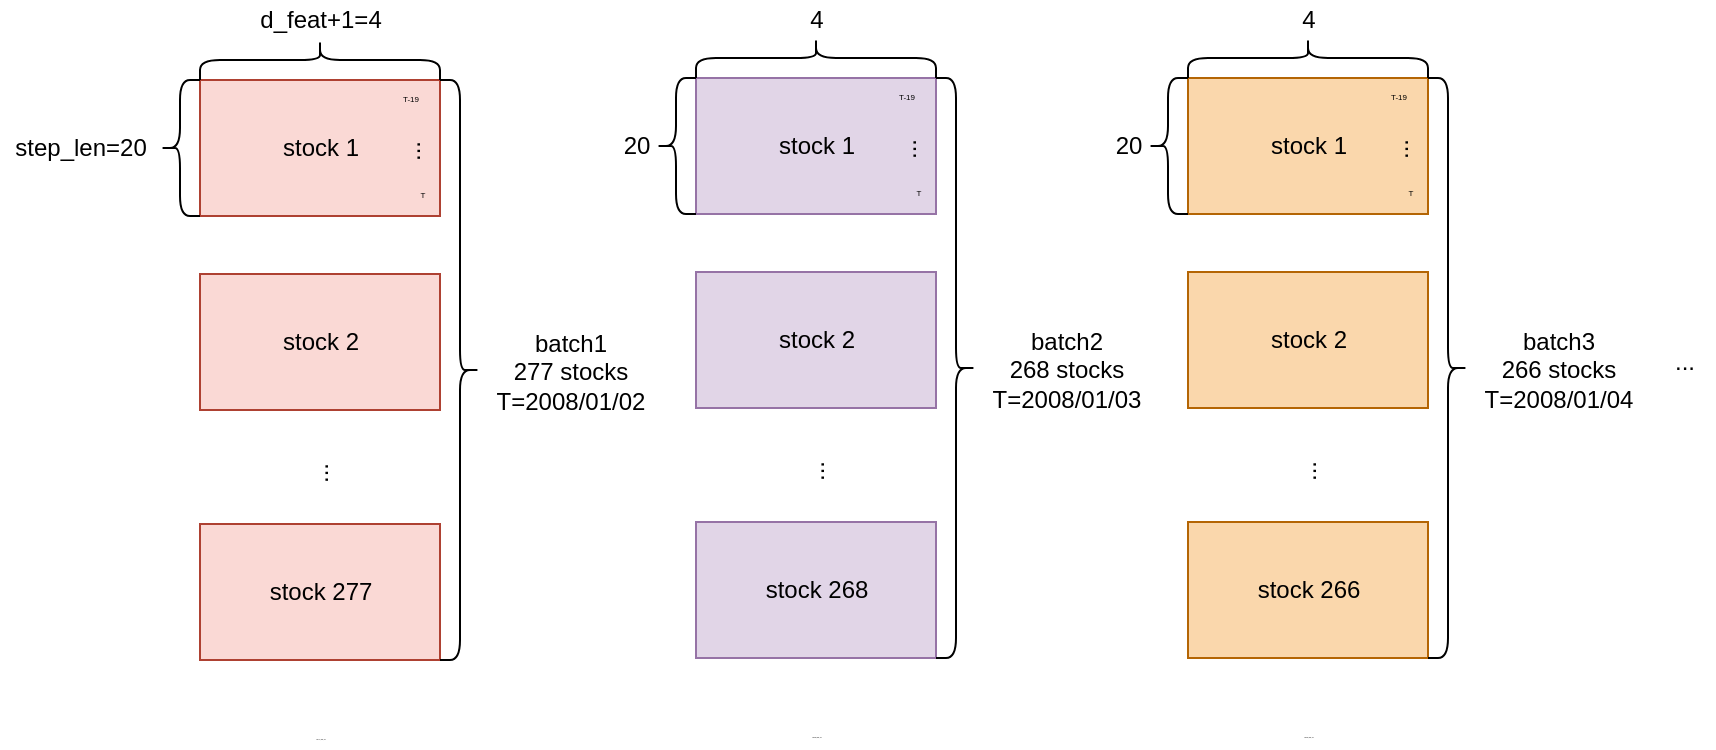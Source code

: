<mxfile version="14.0.4" type="github">
  <diagram id="UNmK7n31j6BsBcdP9gkj" name="Page-1">
    <mxGraphModel dx="1490" dy="579" grid="0" gridSize="10" guides="1" tooltips="1" connect="1" arrows="1" fold="1" page="0" pageScale="1" pageWidth="827" pageHeight="1169" math="0" shadow="0">
      <root>
        <mxCell id="0" />
        <mxCell id="1" parent="0" />
        <mxCell id="sodSNDlYpSFI1k9hjGXv-63" value="" style="rounded=0;whiteSpace=wrap;html=1;fillColor=#fad9d5;strokeColor=#ae4132;fontFamily=Helvetica;" vertex="1" parent="1">
          <mxGeometry x="37" y="442" width="120" height="68" as="geometry" />
        </mxCell>
        <mxCell id="sodSNDlYpSFI1k9hjGXv-62" value="" style="rounded=0;whiteSpace=wrap;html=1;fillColor=#fad9d5;strokeColor=#ae4132;fontFamily=Helvetica;" vertex="1" parent="1">
          <mxGeometry x="37" y="317" width="120" height="68" as="geometry" />
        </mxCell>
        <mxCell id="sodSNDlYpSFI1k9hjGXv-1" value="" style="rounded=0;whiteSpace=wrap;html=1;fillColor=#fad9d5;strokeColor=#ae4132;fontFamily=Helvetica;" vertex="1" parent="1">
          <mxGeometry x="37" y="220" width="120" height="68" as="geometry" />
        </mxCell>
        <mxCell id="sodSNDlYpSFI1k9hjGXv-5" value="..." style="text;html=1;resizable=0;autosize=1;align=center;verticalAlign=middle;points=[];fillColor=none;strokeColor=none;rounded=0;horizontal=0;fontFamily=Helvetica;" vertex="1" parent="1">
          <mxGeometry x="82" y="407" width="30" height="20" as="geometry" />
        </mxCell>
        <mxCell id="sodSNDlYpSFI1k9hjGXv-10" value="" style="shape=curlyBracket;whiteSpace=wrap;html=1;rounded=1;fontFamily=Helvetica;" vertex="1" parent="1">
          <mxGeometry x="17" y="220" width="20" height="68" as="geometry" />
        </mxCell>
        <mxCell id="sodSNDlYpSFI1k9hjGXv-11" value="" style="shape=curlyBracket;whiteSpace=wrap;html=1;rounded=1;direction=south;fontFamily=Helvetica;" vertex="1" parent="1">
          <mxGeometry x="37" y="200" width="120" height="20" as="geometry" />
        </mxCell>
        <mxCell id="sodSNDlYpSFI1k9hjGXv-12" value="d_feat+1=4" style="text;html=1;resizable=0;autosize=1;align=center;verticalAlign=middle;points=[];fillColor=none;strokeColor=none;rounded=0;fontFamily=Helvetica;" vertex="1" parent="1">
          <mxGeometry x="57" y="180" width="80" height="20" as="geometry" />
        </mxCell>
        <mxCell id="sodSNDlYpSFI1k9hjGXv-13" value="step_len=20" style="text;html=1;resizable=0;autosize=1;align=center;verticalAlign=middle;points=[];fillColor=none;strokeColor=none;rounded=0;fontFamily=Helvetica;" vertex="1" parent="1">
          <mxGeometry x="-63" y="244" width="80" height="20" as="geometry" />
        </mxCell>
        <mxCell id="sodSNDlYpSFI1k9hjGXv-14" value="stock 1" style="text;html=1;resizable=0;autosize=1;align=center;verticalAlign=middle;points=[];fillColor=none;strokeColor=none;rounded=0;fontFamily=Helvetica;" vertex="1" parent="1">
          <mxGeometry x="72" y="244" width="50" height="20" as="geometry" />
        </mxCell>
        <mxCell id="sodSNDlYpSFI1k9hjGXv-15" value="stock 2" style="text;html=1;resizable=0;autosize=1;align=center;verticalAlign=middle;points=[];fillColor=none;strokeColor=none;rounded=0;fontFamily=Helvetica;" vertex="1" parent="1">
          <mxGeometry x="72" y="341" width="50" height="20" as="geometry" />
        </mxCell>
        <mxCell id="sodSNDlYpSFI1k9hjGXv-16" value="stock 277" style="text;html=1;resizable=0;autosize=1;align=center;verticalAlign=middle;points=[];fillColor=none;strokeColor=none;rounded=0;fontFamily=Helvetica;" vertex="1" parent="1">
          <mxGeometry x="62" y="466" width="70" height="20" as="geometry" />
        </mxCell>
        <mxCell id="sodSNDlYpSFI1k9hjGXv-17" value="" style="shape=curlyBracket;whiteSpace=wrap;html=1;rounded=1;fontFamily=Helvetica;direction=west;" vertex="1" parent="1">
          <mxGeometry x="157" y="220" width="20" height="290" as="geometry" />
        </mxCell>
        <mxCell id="sodSNDlYpSFI1k9hjGXv-18" value="batch1&lt;br&gt;277 stocks&lt;br&gt;T=2008/01/02" style="text;html=1;resizable=0;autosize=1;align=center;verticalAlign=middle;points=[];fillColor=none;strokeColor=none;rounded=0;fontFamily=Helvetica;" vertex="1" parent="1">
          <mxGeometry x="177" y="341" width="90" height="50" as="geometry" />
        </mxCell>
        <mxCell id="sodSNDlYpSFI1k9hjGXv-21" value="T" style="text;html=1;resizable=0;autosize=1;align=center;verticalAlign=middle;points=[];fillColor=none;strokeColor=none;rounded=0;fontFamily=Helvetica;fontSize=4;" vertex="1" parent="1">
          <mxGeometry x="138" y="268" width="20" height="20" as="geometry" />
        </mxCell>
        <mxCell id="sodSNDlYpSFI1k9hjGXv-22" value="T-19" style="text;html=1;resizable=0;autosize=1;align=center;verticalAlign=middle;points=[];fillColor=none;strokeColor=none;rounded=0;fontFamily=Helvetica;fontSize=4;" vertex="1" parent="1">
          <mxGeometry x="127" y="220" width="30" height="20" as="geometry" />
        </mxCell>
        <mxCell id="sodSNDlYpSFI1k9hjGXv-23" value="..." style="text;html=1;resizable=0;autosize=1;align=center;verticalAlign=middle;points=[];fillColor=none;strokeColor=none;rounded=0;horizontal=0;fontFamily=Helvetica;" vertex="1" parent="1">
          <mxGeometry x="128" y="246" width="30" height="20" as="geometry" />
        </mxCell>
        <mxCell id="sodSNDlYpSFI1k9hjGXv-58" value="[277,20,4]" style="text;html=1;resizable=0;autosize=1;align=center;verticalAlign=middle;points=[];fillColor=none;strokeColor=none;rounded=0;fontFamily=Helvetica;fontSize=1;" vertex="1" parent="1">
          <mxGeometry x="67" y="544" width="60" height="10" as="geometry" />
        </mxCell>
        <mxCell id="sodSNDlYpSFI1k9hjGXv-64" value="" style="rounded=0;whiteSpace=wrap;html=1;fillColor=#e1d5e7;strokeColor=#9673a6;fontFamily=Helvetica;" vertex="1" parent="1">
          <mxGeometry x="285" y="441" width="120" height="68" as="geometry" />
        </mxCell>
        <mxCell id="sodSNDlYpSFI1k9hjGXv-65" value="" style="rounded=0;whiteSpace=wrap;html=1;fillColor=#e1d5e7;strokeColor=#9673a6;fontFamily=Helvetica;" vertex="1" parent="1">
          <mxGeometry x="285" y="316" width="120" height="68" as="geometry" />
        </mxCell>
        <mxCell id="sodSNDlYpSFI1k9hjGXv-66" value="" style="rounded=0;whiteSpace=wrap;html=1;fillColor=#e1d5e7;strokeColor=#9673a6;fontFamily=Helvetica;" vertex="1" parent="1">
          <mxGeometry x="285" y="219" width="120" height="68" as="geometry" />
        </mxCell>
        <mxCell id="sodSNDlYpSFI1k9hjGXv-67" value="..." style="text;html=1;resizable=0;autosize=1;align=center;verticalAlign=middle;points=[];fillColor=none;strokeColor=none;rounded=0;horizontal=0;fontFamily=Helvetica;" vertex="1" parent="1">
          <mxGeometry x="330" y="406" width="30" height="20" as="geometry" />
        </mxCell>
        <mxCell id="sodSNDlYpSFI1k9hjGXv-68" value="" style="shape=curlyBracket;whiteSpace=wrap;html=1;rounded=1;fontFamily=Helvetica;" vertex="1" parent="1">
          <mxGeometry x="265" y="219" width="20" height="68" as="geometry" />
        </mxCell>
        <mxCell id="sodSNDlYpSFI1k9hjGXv-69" value="" style="shape=curlyBracket;whiteSpace=wrap;html=1;rounded=1;direction=south;fontFamily=Helvetica;" vertex="1" parent="1">
          <mxGeometry x="285" y="199" width="120" height="20" as="geometry" />
        </mxCell>
        <mxCell id="sodSNDlYpSFI1k9hjGXv-70" value="4" style="text;html=1;resizable=0;autosize=1;align=center;verticalAlign=middle;points=[];fillColor=none;strokeColor=none;rounded=0;fontFamily=Helvetica;" vertex="1" parent="1">
          <mxGeometry x="335" y="180" width="20" height="20" as="geometry" />
        </mxCell>
        <mxCell id="sodSNDlYpSFI1k9hjGXv-71" value="20" style="text;html=1;resizable=0;autosize=1;align=center;verticalAlign=middle;points=[];fillColor=none;strokeColor=none;rounded=0;fontFamily=Helvetica;" vertex="1" parent="1">
          <mxGeometry x="240" y="243" width="30" height="20" as="geometry" />
        </mxCell>
        <mxCell id="sodSNDlYpSFI1k9hjGXv-72" value="stock 1" style="text;html=1;resizable=0;autosize=1;align=center;verticalAlign=middle;points=[];fillColor=none;strokeColor=none;rounded=0;fontFamily=Helvetica;" vertex="1" parent="1">
          <mxGeometry x="320" y="243" width="50" height="20" as="geometry" />
        </mxCell>
        <mxCell id="sodSNDlYpSFI1k9hjGXv-73" value="stock 2" style="text;html=1;resizable=0;autosize=1;align=center;verticalAlign=middle;points=[];fillColor=none;strokeColor=none;rounded=0;fontFamily=Helvetica;" vertex="1" parent="1">
          <mxGeometry x="320" y="340" width="50" height="20" as="geometry" />
        </mxCell>
        <mxCell id="sodSNDlYpSFI1k9hjGXv-74" value="stock 268" style="text;html=1;resizable=0;autosize=1;align=center;verticalAlign=middle;points=[];fillColor=none;strokeColor=none;rounded=0;fontFamily=Helvetica;" vertex="1" parent="1">
          <mxGeometry x="310" y="465" width="70" height="20" as="geometry" />
        </mxCell>
        <mxCell id="sodSNDlYpSFI1k9hjGXv-75" value="" style="shape=curlyBracket;whiteSpace=wrap;html=1;rounded=1;fontFamily=Helvetica;direction=west;" vertex="1" parent="1">
          <mxGeometry x="405" y="219" width="20" height="290" as="geometry" />
        </mxCell>
        <mxCell id="sodSNDlYpSFI1k9hjGXv-76" value="batch2&lt;br&gt;268 stocks&lt;br&gt;T=2008/01/03" style="text;html=1;resizable=0;autosize=1;align=center;verticalAlign=middle;points=[];fillColor=none;strokeColor=none;rounded=0;fontFamily=Helvetica;" vertex="1" parent="1">
          <mxGeometry x="425" y="340" width="90" height="50" as="geometry" />
        </mxCell>
        <mxCell id="sodSNDlYpSFI1k9hjGXv-77" value="T" style="text;html=1;resizable=0;autosize=1;align=center;verticalAlign=middle;points=[];fillColor=none;strokeColor=none;rounded=0;fontFamily=Helvetica;fontSize=4;" vertex="1" parent="1">
          <mxGeometry x="386" y="267" width="20" height="20" as="geometry" />
        </mxCell>
        <mxCell id="sodSNDlYpSFI1k9hjGXv-78" value="T-19" style="text;html=1;resizable=0;autosize=1;align=center;verticalAlign=middle;points=[];fillColor=none;strokeColor=none;rounded=0;fontFamily=Helvetica;fontSize=4;" vertex="1" parent="1">
          <mxGeometry x="375" y="219" width="30" height="20" as="geometry" />
        </mxCell>
        <mxCell id="sodSNDlYpSFI1k9hjGXv-79" value="..." style="text;html=1;resizable=0;autosize=1;align=center;verticalAlign=middle;points=[];fillColor=none;strokeColor=none;rounded=0;horizontal=0;fontFamily=Helvetica;" vertex="1" parent="1">
          <mxGeometry x="376" y="245" width="30" height="20" as="geometry" />
        </mxCell>
        <mxCell id="sodSNDlYpSFI1k9hjGXv-80" value="[268,20,4]" style="text;html=1;resizable=0;autosize=1;align=center;verticalAlign=middle;points=[];fillColor=none;strokeColor=none;rounded=0;fontFamily=Helvetica;fontSize=1;" vertex="1" parent="1">
          <mxGeometry x="315" y="543" width="60" height="10" as="geometry" />
        </mxCell>
        <mxCell id="sodSNDlYpSFI1k9hjGXv-81" value="" style="rounded=0;whiteSpace=wrap;html=1;fillColor=#fad7ac;strokeColor=#b46504;fontFamily=Helvetica;" vertex="1" parent="1">
          <mxGeometry x="531" y="441" width="120" height="68" as="geometry" />
        </mxCell>
        <mxCell id="sodSNDlYpSFI1k9hjGXv-82" value="" style="rounded=0;whiteSpace=wrap;html=1;fillColor=#fad7ac;strokeColor=#b46504;fontFamily=Helvetica;" vertex="1" parent="1">
          <mxGeometry x="531" y="316" width="120" height="68" as="geometry" />
        </mxCell>
        <mxCell id="sodSNDlYpSFI1k9hjGXv-83" value="" style="rounded=0;whiteSpace=wrap;html=1;fillColor=#fad7ac;strokeColor=#b46504;fontFamily=Helvetica;" vertex="1" parent="1">
          <mxGeometry x="531" y="219" width="120" height="68" as="geometry" />
        </mxCell>
        <mxCell id="sodSNDlYpSFI1k9hjGXv-84" value="..." style="text;html=1;resizable=0;autosize=1;align=center;verticalAlign=middle;points=[];fillColor=none;strokeColor=none;rounded=0;horizontal=0;fontFamily=Helvetica;" vertex="1" parent="1">
          <mxGeometry x="576" y="406" width="30" height="20" as="geometry" />
        </mxCell>
        <mxCell id="sodSNDlYpSFI1k9hjGXv-85" value="" style="shape=curlyBracket;whiteSpace=wrap;html=1;rounded=1;fontFamily=Helvetica;" vertex="1" parent="1">
          <mxGeometry x="511" y="219" width="20" height="68" as="geometry" />
        </mxCell>
        <mxCell id="sodSNDlYpSFI1k9hjGXv-86" value="" style="shape=curlyBracket;whiteSpace=wrap;html=1;rounded=1;direction=south;fontFamily=Helvetica;" vertex="1" parent="1">
          <mxGeometry x="531" y="199" width="120" height="20" as="geometry" />
        </mxCell>
        <mxCell id="sodSNDlYpSFI1k9hjGXv-87" value="4" style="text;html=1;resizable=0;autosize=1;align=center;verticalAlign=middle;points=[];fillColor=none;strokeColor=none;rounded=0;fontFamily=Helvetica;" vertex="1" parent="1">
          <mxGeometry x="581" y="180" width="20" height="20" as="geometry" />
        </mxCell>
        <mxCell id="sodSNDlYpSFI1k9hjGXv-88" value="20" style="text;html=1;resizable=0;autosize=1;align=center;verticalAlign=middle;points=[];fillColor=none;strokeColor=none;rounded=0;fontFamily=Helvetica;" vertex="1" parent="1">
          <mxGeometry x="486" y="243" width="30" height="20" as="geometry" />
        </mxCell>
        <mxCell id="sodSNDlYpSFI1k9hjGXv-89" value="stock 1" style="text;html=1;resizable=0;autosize=1;align=center;verticalAlign=middle;points=[];fillColor=none;strokeColor=none;rounded=0;fontFamily=Helvetica;" vertex="1" parent="1">
          <mxGeometry x="566" y="243" width="50" height="20" as="geometry" />
        </mxCell>
        <mxCell id="sodSNDlYpSFI1k9hjGXv-90" value="stock 2" style="text;html=1;resizable=0;autosize=1;align=center;verticalAlign=middle;points=[];fillColor=none;strokeColor=none;rounded=0;fontFamily=Helvetica;" vertex="1" parent="1">
          <mxGeometry x="566" y="340" width="50" height="20" as="geometry" />
        </mxCell>
        <mxCell id="sodSNDlYpSFI1k9hjGXv-91" value="stock 266" style="text;html=1;resizable=0;autosize=1;align=center;verticalAlign=middle;points=[];fillColor=none;strokeColor=none;rounded=0;fontFamily=Helvetica;" vertex="1" parent="1">
          <mxGeometry x="556" y="465" width="70" height="20" as="geometry" />
        </mxCell>
        <mxCell id="sodSNDlYpSFI1k9hjGXv-92" value="" style="shape=curlyBracket;whiteSpace=wrap;html=1;rounded=1;fontFamily=Helvetica;direction=west;" vertex="1" parent="1">
          <mxGeometry x="651" y="219" width="20" height="290" as="geometry" />
        </mxCell>
        <mxCell id="sodSNDlYpSFI1k9hjGXv-93" value="batch3&lt;br&gt;266 stocks&lt;br&gt;T=2008/01/04" style="text;html=1;resizable=0;autosize=1;align=center;verticalAlign=middle;points=[];fillColor=none;strokeColor=none;rounded=0;fontFamily=Helvetica;" vertex="1" parent="1">
          <mxGeometry x="671" y="340" width="90" height="50" as="geometry" />
        </mxCell>
        <mxCell id="sodSNDlYpSFI1k9hjGXv-94" value="T" style="text;html=1;resizable=0;autosize=1;align=center;verticalAlign=middle;points=[];fillColor=none;strokeColor=none;rounded=0;fontFamily=Helvetica;fontSize=4;" vertex="1" parent="1">
          <mxGeometry x="632" y="267" width="20" height="20" as="geometry" />
        </mxCell>
        <mxCell id="sodSNDlYpSFI1k9hjGXv-95" value="T-19" style="text;html=1;resizable=0;autosize=1;align=center;verticalAlign=middle;points=[];fillColor=none;strokeColor=none;rounded=0;fontFamily=Helvetica;fontSize=4;" vertex="1" parent="1">
          <mxGeometry x="621" y="219" width="30" height="20" as="geometry" />
        </mxCell>
        <mxCell id="sodSNDlYpSFI1k9hjGXv-96" value="..." style="text;html=1;resizable=0;autosize=1;align=center;verticalAlign=middle;points=[];fillColor=none;strokeColor=none;rounded=0;horizontal=0;fontFamily=Helvetica;" vertex="1" parent="1">
          <mxGeometry x="622" y="245" width="30" height="20" as="geometry" />
        </mxCell>
        <mxCell id="sodSNDlYpSFI1k9hjGXv-97" value="[266,20,4]" style="text;html=1;resizable=0;autosize=1;align=center;verticalAlign=middle;points=[];fillColor=none;strokeColor=none;rounded=0;fontFamily=Helvetica;fontSize=1;" vertex="1" parent="1">
          <mxGeometry x="561" y="543" width="60" height="10" as="geometry" />
        </mxCell>
        <mxCell id="sodSNDlYpSFI1k9hjGXv-98" value="..." style="text;html=1;resizable=0;autosize=1;align=center;verticalAlign=middle;points=[];fillColor=none;strokeColor=none;rounded=0;horizontal=1;fontFamily=Helvetica;" vertex="1" parent="1">
          <mxGeometry x="764" y="351" width="30" height="20" as="geometry" />
        </mxCell>
      </root>
    </mxGraphModel>
  </diagram>
</mxfile>
